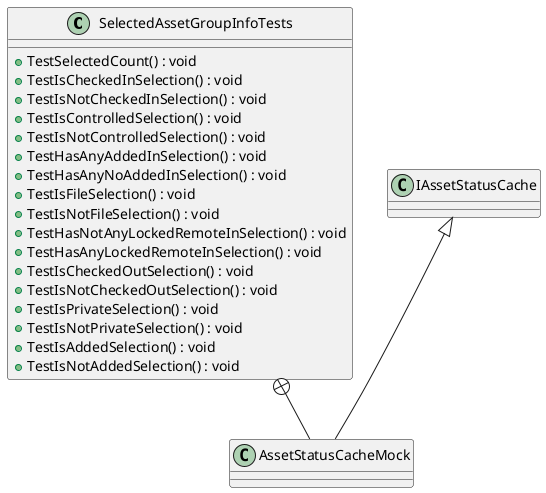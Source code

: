 @startuml
class SelectedAssetGroupInfoTests {
    + TestSelectedCount() : void
    + TestIsCheckedInSelection() : void
    + TestIsNotCheckedInSelection() : void
    + TestIsControlledSelection() : void
    + TestIsNotControlledSelection() : void
    + TestHasAnyAddedInSelection() : void
    + TestHasAnyNoAddedInSelection() : void
    + TestIsFileSelection() : void
    + TestIsNotFileSelection() : void
    + TestHasNotAnyLockedRemoteInSelection() : void
    + TestHasAnyLockedRemoteInSelection() : void
    + TestIsCheckedOutSelection() : void
    + TestIsNotCheckedOutSelection() : void
    + TestIsPrivateSelection() : void
    + TestIsNotPrivateSelection() : void
    + TestIsAddedSelection() : void
    + TestIsNotAddedSelection() : void
}
class AssetStatusCacheMock {
}
SelectedAssetGroupInfoTests +-- AssetStatusCacheMock
IAssetStatusCache <|-- AssetStatusCacheMock
@enduml
